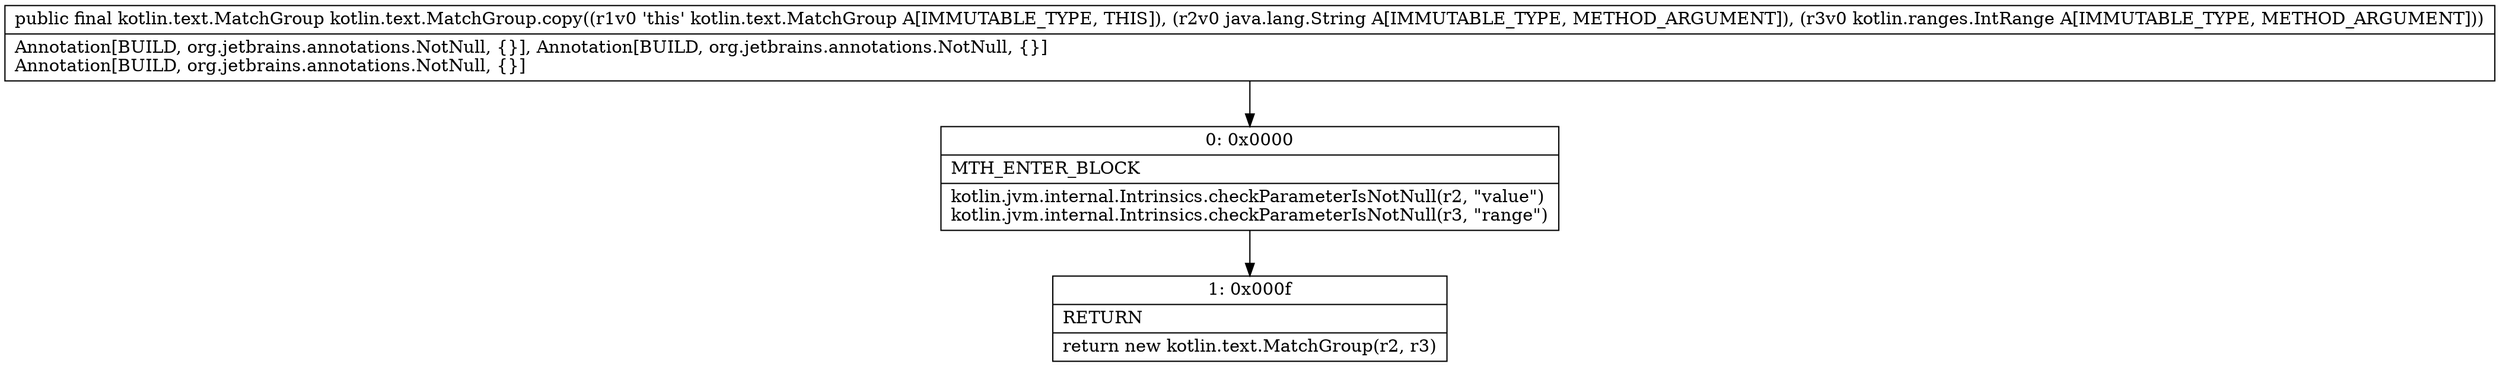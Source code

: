 digraph "CFG forkotlin.text.MatchGroup.copy(Ljava\/lang\/String;Lkotlin\/ranges\/IntRange;)Lkotlin\/text\/MatchGroup;" {
Node_0 [shape=record,label="{0\:\ 0x0000|MTH_ENTER_BLOCK\l|kotlin.jvm.internal.Intrinsics.checkParameterIsNotNull(r2, \"value\")\lkotlin.jvm.internal.Intrinsics.checkParameterIsNotNull(r3, \"range\")\l}"];
Node_1 [shape=record,label="{1\:\ 0x000f|RETURN\l|return new kotlin.text.MatchGroup(r2, r3)\l}"];
MethodNode[shape=record,label="{public final kotlin.text.MatchGroup kotlin.text.MatchGroup.copy((r1v0 'this' kotlin.text.MatchGroup A[IMMUTABLE_TYPE, THIS]), (r2v0 java.lang.String A[IMMUTABLE_TYPE, METHOD_ARGUMENT]), (r3v0 kotlin.ranges.IntRange A[IMMUTABLE_TYPE, METHOD_ARGUMENT]))  | Annotation[BUILD, org.jetbrains.annotations.NotNull, \{\}], Annotation[BUILD, org.jetbrains.annotations.NotNull, \{\}]\lAnnotation[BUILD, org.jetbrains.annotations.NotNull, \{\}]\l}"];
MethodNode -> Node_0;
Node_0 -> Node_1;
}

